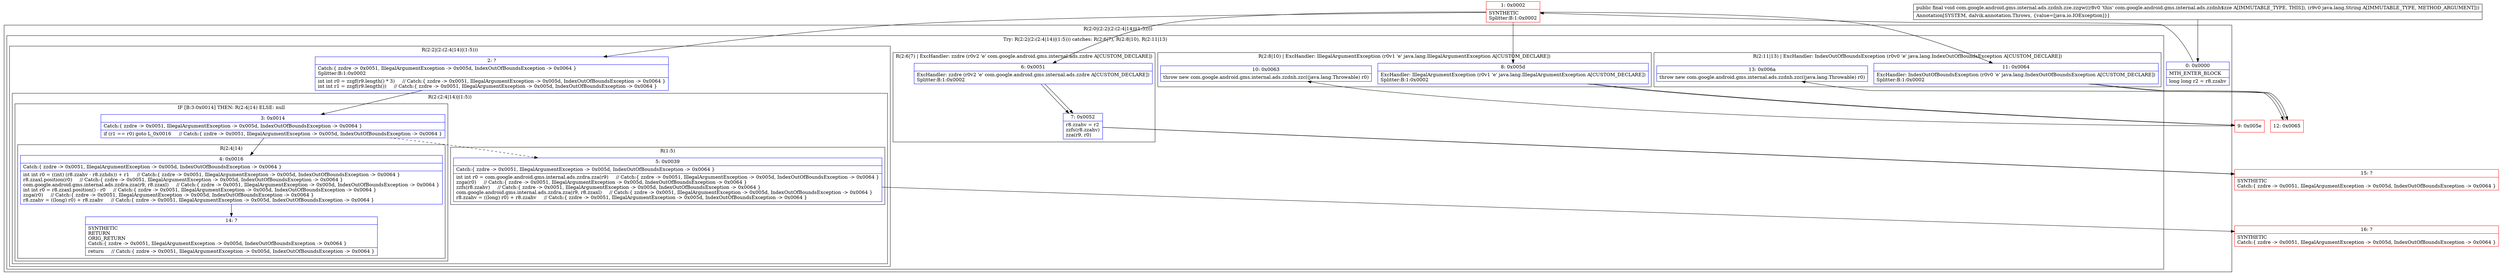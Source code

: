 digraph "CFG forcom.google.android.gms.internal.ads.zzdnh.zze.zzgw(Ljava\/lang\/String;)V" {
subgraph cluster_Region_628120960 {
label = "R(2:0|(2:2|(2:(2:4|14)|(1:5))))";
node [shape=record,color=blue];
Node_0 [shape=record,label="{0\:\ 0x0000|MTH_ENTER_BLOCK\l|long long r2 = r8.zzahv\l}"];
subgraph cluster_TryCatchRegion_1740268520 {
label = "Try: R(2:2|(2:(2:4|14)|(1:5))) catches: R(2:6|7), R(2:8|10), R(2:11|13)";
node [shape=record,color=blue];
subgraph cluster_Region_1683688427 {
label = "R(2:2|(2:(2:4|14)|(1:5)))";
node [shape=record,color=blue];
Node_2 [shape=record,label="{2\:\ ?|Catch:\{ zzdre \-\> 0x0051, IllegalArgumentException \-\> 0x005d, IndexOutOfBoundsException \-\> 0x0064 \}\lSplitter:B:1:0x0002\l|int int r0 = zzgf(r9.length() * 3)     \/\/ Catch:\{ zzdre \-\> 0x0051, IllegalArgumentException \-\> 0x005d, IndexOutOfBoundsException \-\> 0x0064 \}\lint int r1 = zzgf(r9.length())     \/\/ Catch:\{ zzdre \-\> 0x0051, IllegalArgumentException \-\> 0x005d, IndexOutOfBoundsException \-\> 0x0064 \}\l}"];
subgraph cluster_Region_577320414 {
label = "R(2:(2:4|14)|(1:5))";
node [shape=record,color=blue];
subgraph cluster_IfRegion_1555682698 {
label = "IF [B:3:0x0014] THEN: R(2:4|14) ELSE: null";
node [shape=record,color=blue];
Node_3 [shape=record,label="{3\:\ 0x0014|Catch:\{ zzdre \-\> 0x0051, IllegalArgumentException \-\> 0x005d, IndexOutOfBoundsException \-\> 0x0064 \}\l|if (r1 == r0) goto L_0x0016     \/\/ Catch:\{ zzdre \-\> 0x0051, IllegalArgumentException \-\> 0x005d, IndexOutOfBoundsException \-\> 0x0064 \}\l}"];
subgraph cluster_Region_2063736768 {
label = "R(2:4|14)";
node [shape=record,color=blue];
Node_4 [shape=record,label="{4\:\ 0x0016|Catch:\{ zzdre \-\> 0x0051, IllegalArgumentException \-\> 0x005d, IndexOutOfBoundsException \-\> 0x0064 \}\l|int int r0 = ((int) (r8.zzahv \- r8.zzhds)) + r1     \/\/ Catch:\{ zzdre \-\> 0x0051, IllegalArgumentException \-\> 0x005d, IndexOutOfBoundsException \-\> 0x0064 \}\lr8.zzaxl.position(r0)     \/\/ Catch:\{ zzdre \-\> 0x0051, IllegalArgumentException \-\> 0x005d, IndexOutOfBoundsException \-\> 0x0064 \}\lcom.google.android.gms.internal.ads.zzdra.zza(r9, r8.zzaxl)     \/\/ Catch:\{ zzdre \-\> 0x0051, IllegalArgumentException \-\> 0x005d, IndexOutOfBoundsException \-\> 0x0064 \}\lint int r0 = r8.zzaxl.position() \- r0     \/\/ Catch:\{ zzdre \-\> 0x0051, IllegalArgumentException \-\> 0x005d, IndexOutOfBoundsException \-\> 0x0064 \}\lzzga(r0)     \/\/ Catch:\{ zzdre \-\> 0x0051, IllegalArgumentException \-\> 0x005d, IndexOutOfBoundsException \-\> 0x0064 \}\lr8.zzahv = ((long) r0) + r8.zzahv     \/\/ Catch:\{ zzdre \-\> 0x0051, IllegalArgumentException \-\> 0x005d, IndexOutOfBoundsException \-\> 0x0064 \}\l}"];
Node_14 [shape=record,label="{14\:\ ?|SYNTHETIC\lRETURN\lORIG_RETURN\lCatch:\{ zzdre \-\> 0x0051, IllegalArgumentException \-\> 0x005d, IndexOutOfBoundsException \-\> 0x0064 \}\l|return     \/\/ Catch:\{ zzdre \-\> 0x0051, IllegalArgumentException \-\> 0x005d, IndexOutOfBoundsException \-\> 0x0064 \}\l}"];
}
}
subgraph cluster_Region_725824551 {
label = "R(1:5)";
node [shape=record,color=blue];
Node_5 [shape=record,label="{5\:\ 0x0039|Catch:\{ zzdre \-\> 0x0051, IllegalArgumentException \-\> 0x005d, IndexOutOfBoundsException \-\> 0x0064 \}\l|int int r0 = com.google.android.gms.internal.ads.zzdra.zza(r9)     \/\/ Catch:\{ zzdre \-\> 0x0051, IllegalArgumentException \-\> 0x005d, IndexOutOfBoundsException \-\> 0x0064 \}\lzzga(r0)     \/\/ Catch:\{ zzdre \-\> 0x0051, IllegalArgumentException \-\> 0x005d, IndexOutOfBoundsException \-\> 0x0064 \}\lzzfs(r8.zzahv)     \/\/ Catch:\{ zzdre \-\> 0x0051, IllegalArgumentException \-\> 0x005d, IndexOutOfBoundsException \-\> 0x0064 \}\lcom.google.android.gms.internal.ads.zzdra.zza(r9, r8.zzaxl)     \/\/ Catch:\{ zzdre \-\> 0x0051, IllegalArgumentException \-\> 0x005d, IndexOutOfBoundsException \-\> 0x0064 \}\lr8.zzahv = ((long) r0) + r8.zzahv     \/\/ Catch:\{ zzdre \-\> 0x0051, IllegalArgumentException \-\> 0x005d, IndexOutOfBoundsException \-\> 0x0064 \}\l}"];
}
}
}
subgraph cluster_Region_893167026 {
label = "R(2:6|7) | ExcHandler: zzdre (r0v2 'e' com.google.android.gms.internal.ads.zzdre A[CUSTOM_DECLARE])\l";
node [shape=record,color=blue];
Node_6 [shape=record,label="{6\:\ 0x0051|ExcHandler: zzdre (r0v2 'e' com.google.android.gms.internal.ads.zzdre A[CUSTOM_DECLARE])\lSplitter:B:1:0x0002\l}"];
Node_7 [shape=record,label="{7\:\ 0x0052|r8.zzahv = r2\lzzfs(r8.zzahv)\lzza(r9, r0)\l}"];
}
subgraph cluster_Region_1832979072 {
label = "R(2:8|10) | ExcHandler: IllegalArgumentException (r0v1 'e' java.lang.IllegalArgumentException A[CUSTOM_DECLARE])\l";
node [shape=record,color=blue];
Node_8 [shape=record,label="{8\:\ 0x005d|ExcHandler: IllegalArgumentException (r0v1 'e' java.lang.IllegalArgumentException A[CUSTOM_DECLARE])\lSplitter:B:1:0x0002\l}"];
Node_10 [shape=record,label="{10\:\ 0x0063|throw new com.google.android.gms.internal.ads.zzdnh.zzc((java.lang.Throwable) r0)\l}"];
}
subgraph cluster_Region_1920672741 {
label = "R(2:11|13) | ExcHandler: IndexOutOfBoundsException (r0v0 'e' java.lang.IndexOutOfBoundsException A[CUSTOM_DECLARE])\l";
node [shape=record,color=blue];
Node_11 [shape=record,label="{11\:\ 0x0064|ExcHandler: IndexOutOfBoundsException (r0v0 'e' java.lang.IndexOutOfBoundsException A[CUSTOM_DECLARE])\lSplitter:B:1:0x0002\l}"];
Node_13 [shape=record,label="{13\:\ 0x006a|throw new com.google.android.gms.internal.ads.zzdnh.zzc((java.lang.Throwable) r0)\l}"];
}
}
}
subgraph cluster_Region_893167026 {
label = "R(2:6|7) | ExcHandler: zzdre (r0v2 'e' com.google.android.gms.internal.ads.zzdre A[CUSTOM_DECLARE])\l";
node [shape=record,color=blue];
Node_6 [shape=record,label="{6\:\ 0x0051|ExcHandler: zzdre (r0v2 'e' com.google.android.gms.internal.ads.zzdre A[CUSTOM_DECLARE])\lSplitter:B:1:0x0002\l}"];
Node_7 [shape=record,label="{7\:\ 0x0052|r8.zzahv = r2\lzzfs(r8.zzahv)\lzza(r9, r0)\l}"];
}
subgraph cluster_Region_1832979072 {
label = "R(2:8|10) | ExcHandler: IllegalArgumentException (r0v1 'e' java.lang.IllegalArgumentException A[CUSTOM_DECLARE])\l";
node [shape=record,color=blue];
Node_8 [shape=record,label="{8\:\ 0x005d|ExcHandler: IllegalArgumentException (r0v1 'e' java.lang.IllegalArgumentException A[CUSTOM_DECLARE])\lSplitter:B:1:0x0002\l}"];
Node_10 [shape=record,label="{10\:\ 0x0063|throw new com.google.android.gms.internal.ads.zzdnh.zzc((java.lang.Throwable) r0)\l}"];
}
subgraph cluster_Region_1920672741 {
label = "R(2:11|13) | ExcHandler: IndexOutOfBoundsException (r0v0 'e' java.lang.IndexOutOfBoundsException A[CUSTOM_DECLARE])\l";
node [shape=record,color=blue];
Node_11 [shape=record,label="{11\:\ 0x0064|ExcHandler: IndexOutOfBoundsException (r0v0 'e' java.lang.IndexOutOfBoundsException A[CUSTOM_DECLARE])\lSplitter:B:1:0x0002\l}"];
Node_13 [shape=record,label="{13\:\ 0x006a|throw new com.google.android.gms.internal.ads.zzdnh.zzc((java.lang.Throwable) r0)\l}"];
}
Node_1 [shape=record,color=red,label="{1\:\ 0x0002|SYNTHETIC\lSplitter:B:1:0x0002\l}"];
Node_9 [shape=record,color=red,label="{9\:\ 0x005e}"];
Node_12 [shape=record,color=red,label="{12\:\ 0x0065}"];
Node_15 [shape=record,color=red,label="{15\:\ ?|SYNTHETIC\lCatch:\{ zzdre \-\> 0x0051, IllegalArgumentException \-\> 0x005d, IndexOutOfBoundsException \-\> 0x0064 \}\l}"];
Node_16 [shape=record,color=red,label="{16\:\ ?|SYNTHETIC\lCatch:\{ zzdre \-\> 0x0051, IllegalArgumentException \-\> 0x005d, IndexOutOfBoundsException \-\> 0x0064 \}\l}"];
MethodNode[shape=record,label="{public final void com.google.android.gms.internal.ads.zzdnh.zze.zzgw((r8v0 'this' com.google.android.gms.internal.ads.zzdnh$zze A[IMMUTABLE_TYPE, THIS]), (r9v0 java.lang.String A[IMMUTABLE_TYPE, METHOD_ARGUMENT]))  | Annotation[SYSTEM, dalvik.annotation.Throws, \{value=[java.io.IOException]\}]\l}"];
MethodNode -> Node_0;
Node_0 -> Node_1;
Node_2 -> Node_3;
Node_3 -> Node_4;
Node_3 -> Node_5[style=dashed];
Node_4 -> Node_14;
Node_5 -> Node_16;
Node_6 -> Node_7;
Node_7 -> Node_15;
Node_8 -> Node_9;
Node_11 -> Node_12;
Node_6 -> Node_7;
Node_7 -> Node_15;
Node_8 -> Node_9;
Node_11 -> Node_12;
Node_1 -> Node_2;
Node_1 -> Node_6;
Node_1 -> Node_8;
Node_1 -> Node_11;
Node_9 -> Node_10;
Node_12 -> Node_13;
}

